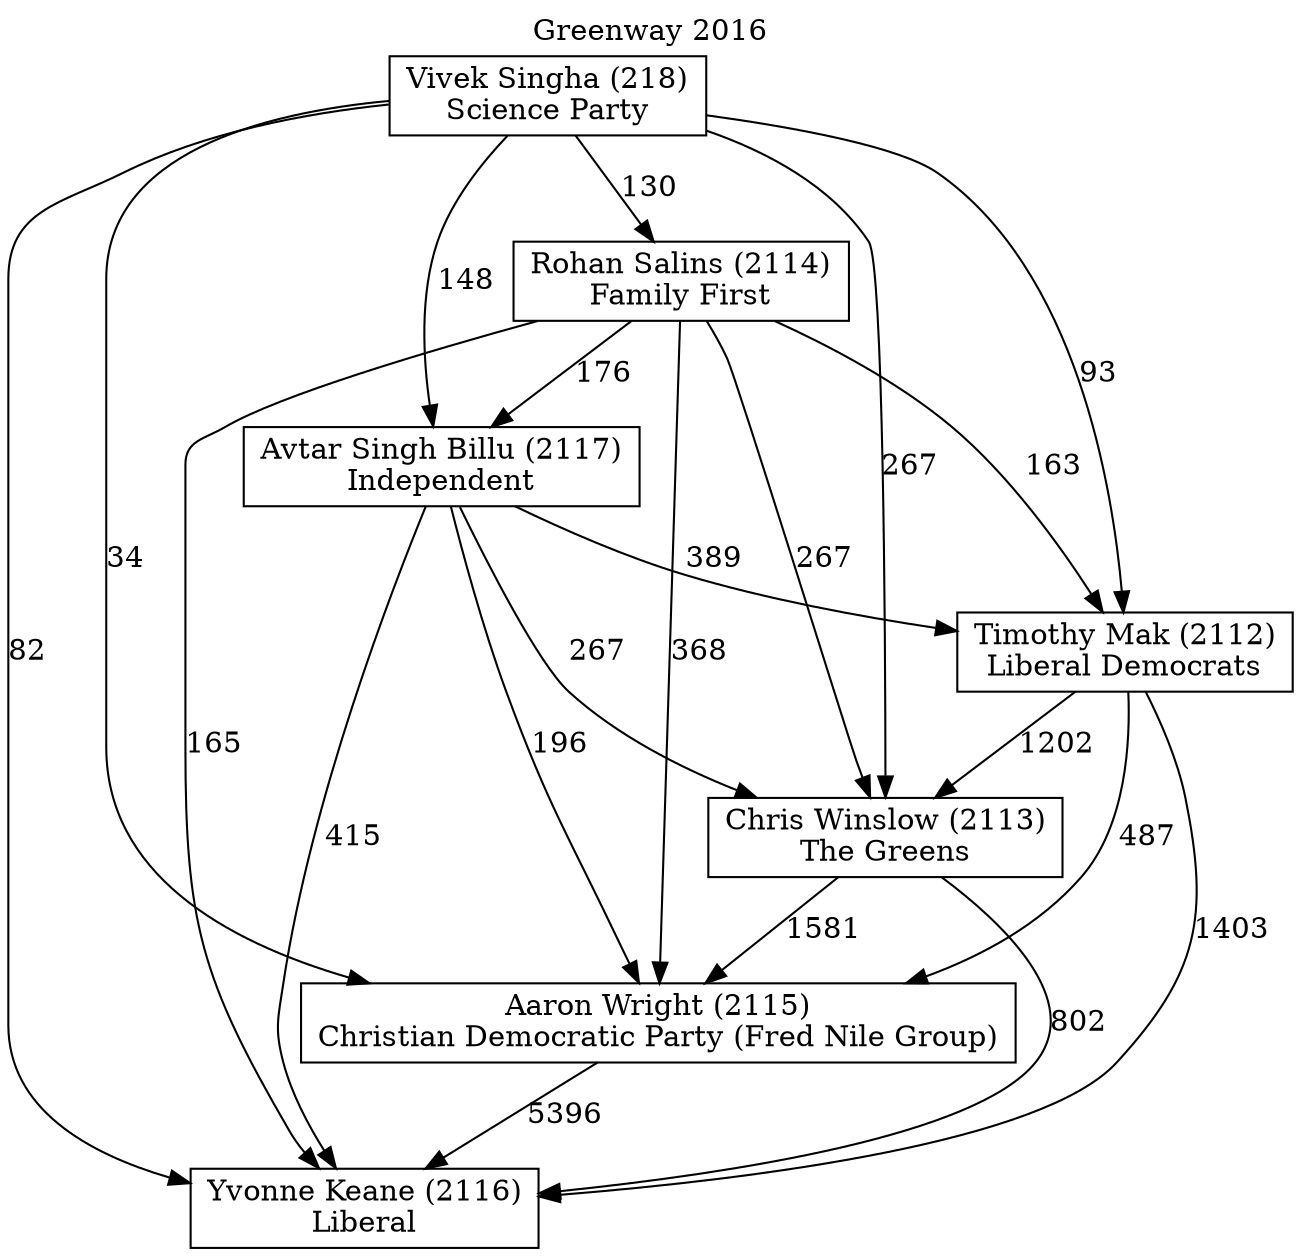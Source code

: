 // House preference flow
digraph "Yvonne Keane (2116)_Greenway_2016" {
	graph [label="Greenway 2016" labelloc=t mclimit=10]
	node [shape=box]
	"Yvonne Keane (2116)" [label="Yvonne Keane (2116)
Liberal"]
	"Aaron Wright (2115)" [label="Aaron Wright (2115)
Christian Democratic Party (Fred Nile Group)"]
	"Chris Winslow (2113)" [label="Chris Winslow (2113)
The Greens"]
	"Timothy Mak (2112)" [label="Timothy Mak (2112)
Liberal Democrats"]
	"Avtar Singh Billu (2117)" [label="Avtar Singh Billu (2117)
Independent"]
	"Rohan Salins (2114)" [label="Rohan Salins (2114)
Family First"]
	"Vivek Singha (218)" [label="Vivek Singha (218)
Science Party"]
	"Aaron Wright (2115)" -> "Yvonne Keane (2116)" [label=5396]
	"Chris Winslow (2113)" -> "Aaron Wright (2115)" [label=1581]
	"Timothy Mak (2112)" -> "Chris Winslow (2113)" [label=1202]
	"Avtar Singh Billu (2117)" -> "Timothy Mak (2112)" [label=389]
	"Rohan Salins (2114)" -> "Avtar Singh Billu (2117)" [label=176]
	"Vivek Singha (218)" -> "Rohan Salins (2114)" [label=130]
	"Chris Winslow (2113)" -> "Yvonne Keane (2116)" [label=802]
	"Timothy Mak (2112)" -> "Yvonne Keane (2116)" [label=1403]
	"Avtar Singh Billu (2117)" -> "Yvonne Keane (2116)" [label=415]
	"Rohan Salins (2114)" -> "Yvonne Keane (2116)" [label=165]
	"Vivek Singha (218)" -> "Yvonne Keane (2116)" [label=82]
	"Vivek Singha (218)" -> "Avtar Singh Billu (2117)" [label=148]
	"Rohan Salins (2114)" -> "Timothy Mak (2112)" [label=163]
	"Vivek Singha (218)" -> "Timothy Mak (2112)" [label=93]
	"Avtar Singh Billu (2117)" -> "Chris Winslow (2113)" [label=267]
	"Rohan Salins (2114)" -> "Chris Winslow (2113)" [label=267]
	"Vivek Singha (218)" -> "Chris Winslow (2113)" [label=267]
	"Timothy Mak (2112)" -> "Aaron Wright (2115)" [label=487]
	"Avtar Singh Billu (2117)" -> "Aaron Wright (2115)" [label=196]
	"Rohan Salins (2114)" -> "Aaron Wright (2115)" [label=368]
	"Vivek Singha (218)" -> "Aaron Wright (2115)" [label=34]
}
